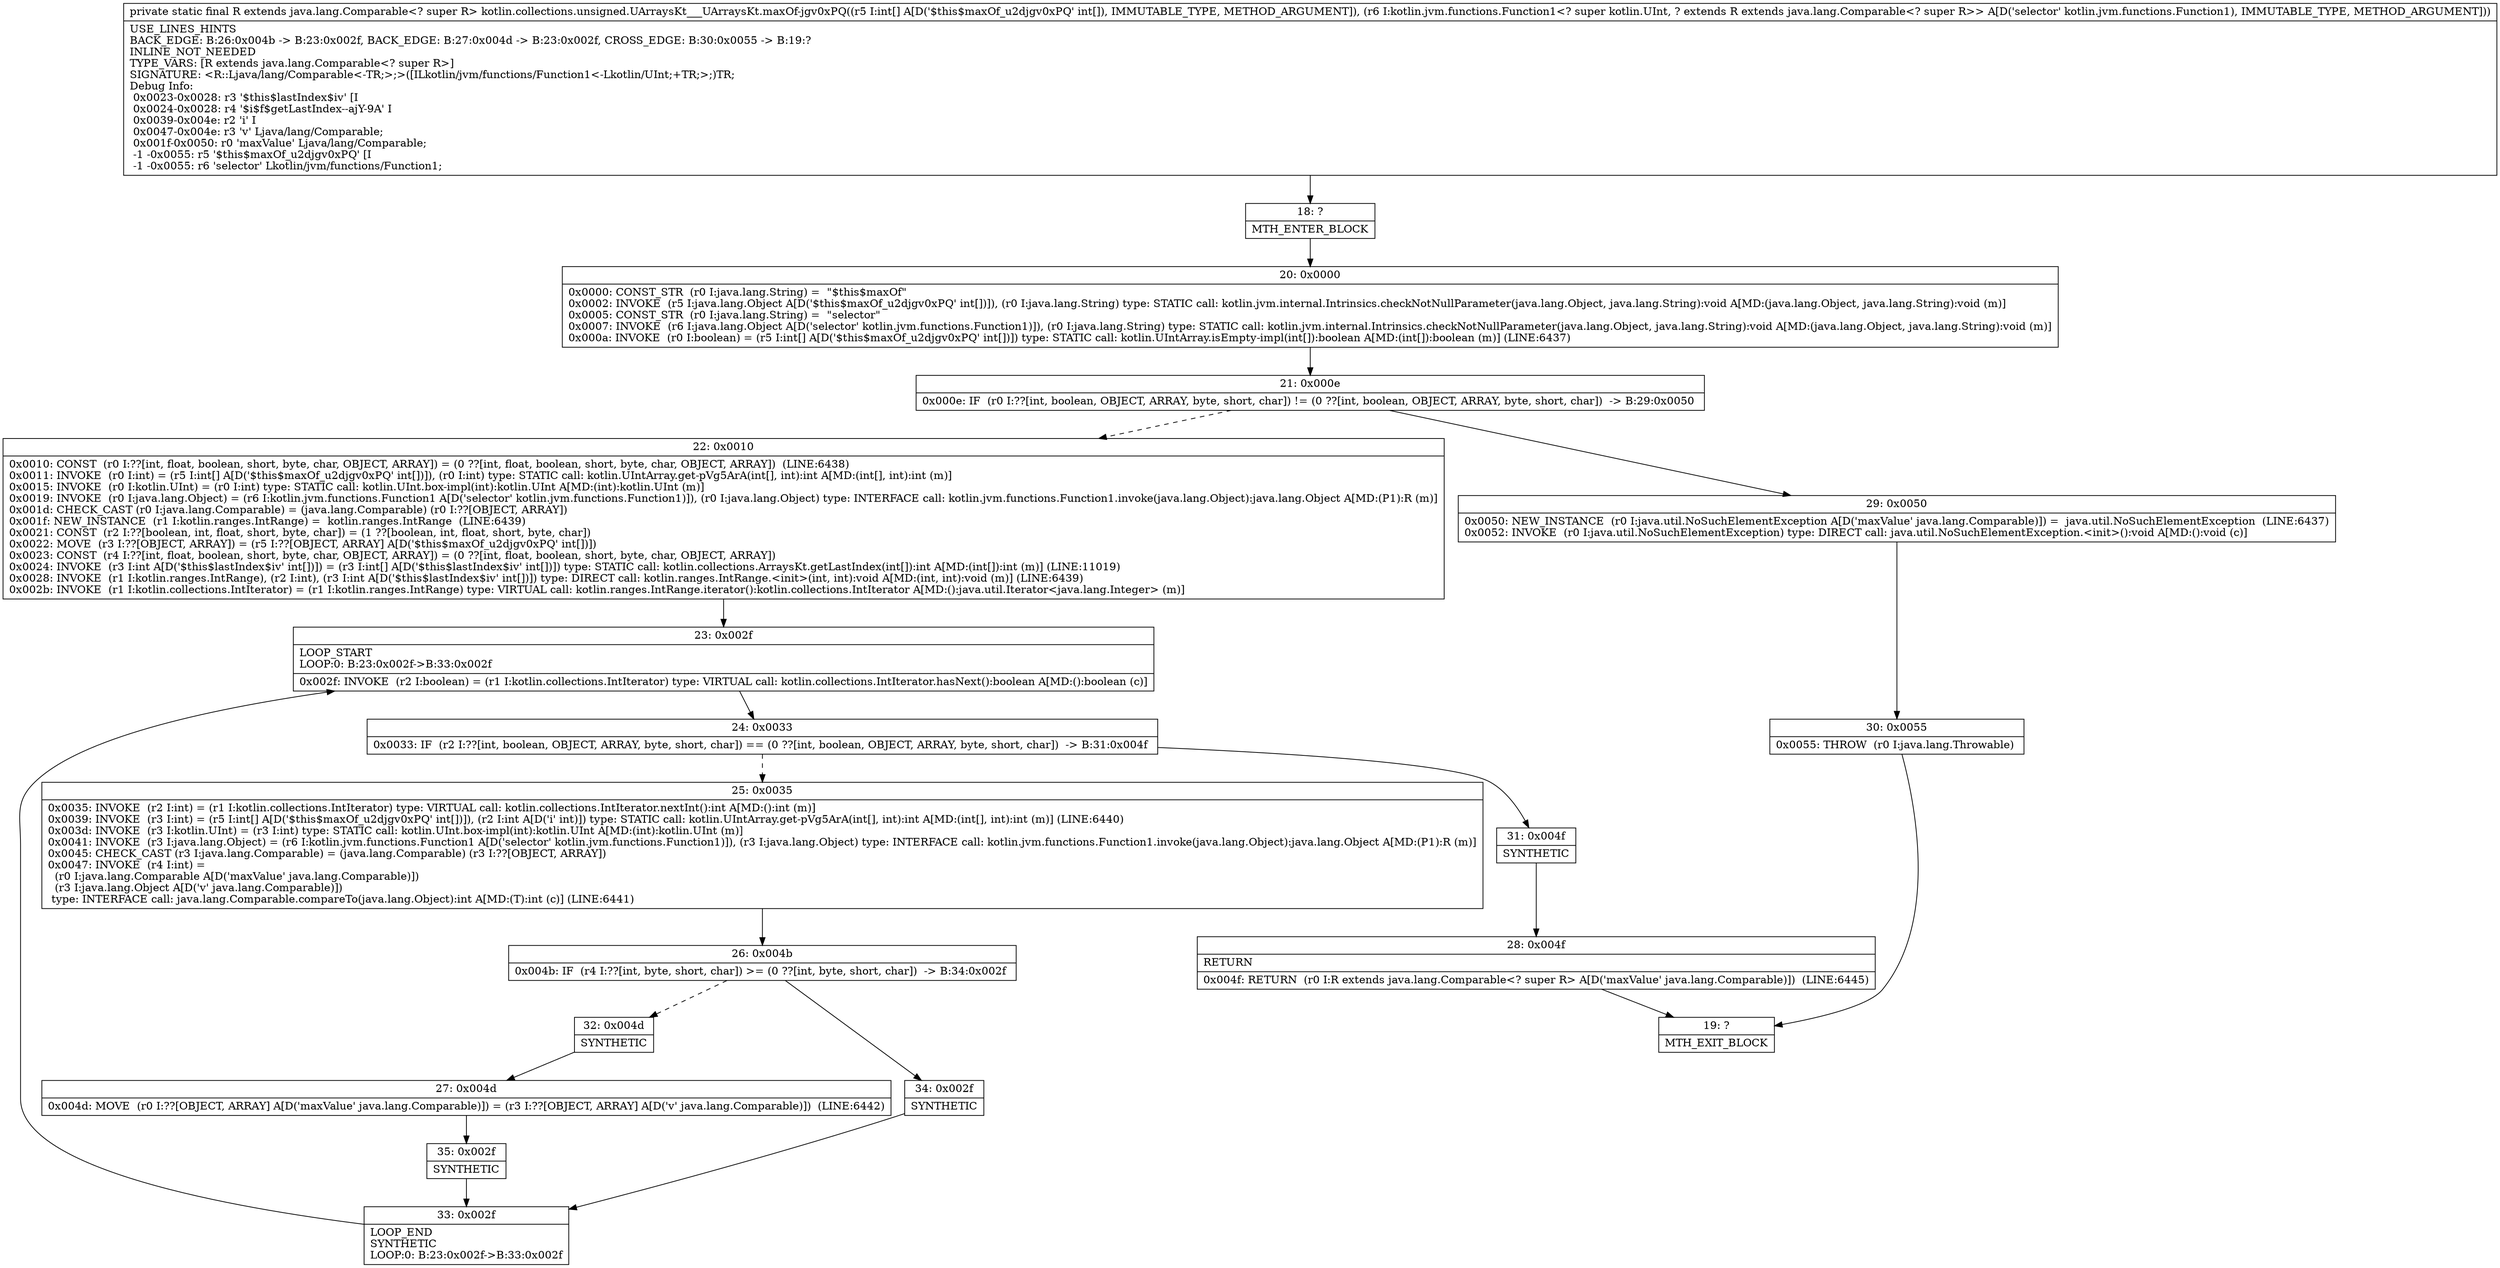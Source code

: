 digraph "CFG forkotlin.collections.unsigned.UArraysKt___UArraysKt.maxOf\-jgv0xPQ([ILkotlin\/jvm\/functions\/Function1;)Ljava\/lang\/Comparable;" {
Node_18 [shape=record,label="{18\:\ ?|MTH_ENTER_BLOCK\l}"];
Node_20 [shape=record,label="{20\:\ 0x0000|0x0000: CONST_STR  (r0 I:java.lang.String) =  \"$this$maxOf\" \l0x0002: INVOKE  (r5 I:java.lang.Object A[D('$this$maxOf_u2djgv0xPQ' int[])]), (r0 I:java.lang.String) type: STATIC call: kotlin.jvm.internal.Intrinsics.checkNotNullParameter(java.lang.Object, java.lang.String):void A[MD:(java.lang.Object, java.lang.String):void (m)]\l0x0005: CONST_STR  (r0 I:java.lang.String) =  \"selector\" \l0x0007: INVOKE  (r6 I:java.lang.Object A[D('selector' kotlin.jvm.functions.Function1)]), (r0 I:java.lang.String) type: STATIC call: kotlin.jvm.internal.Intrinsics.checkNotNullParameter(java.lang.Object, java.lang.String):void A[MD:(java.lang.Object, java.lang.String):void (m)]\l0x000a: INVOKE  (r0 I:boolean) = (r5 I:int[] A[D('$this$maxOf_u2djgv0xPQ' int[])]) type: STATIC call: kotlin.UIntArray.isEmpty\-impl(int[]):boolean A[MD:(int[]):boolean (m)] (LINE:6437)\l}"];
Node_21 [shape=record,label="{21\:\ 0x000e|0x000e: IF  (r0 I:??[int, boolean, OBJECT, ARRAY, byte, short, char]) != (0 ??[int, boolean, OBJECT, ARRAY, byte, short, char])  \-\> B:29:0x0050 \l}"];
Node_22 [shape=record,label="{22\:\ 0x0010|0x0010: CONST  (r0 I:??[int, float, boolean, short, byte, char, OBJECT, ARRAY]) = (0 ??[int, float, boolean, short, byte, char, OBJECT, ARRAY])  (LINE:6438)\l0x0011: INVOKE  (r0 I:int) = (r5 I:int[] A[D('$this$maxOf_u2djgv0xPQ' int[])]), (r0 I:int) type: STATIC call: kotlin.UIntArray.get\-pVg5ArA(int[], int):int A[MD:(int[], int):int (m)]\l0x0015: INVOKE  (r0 I:kotlin.UInt) = (r0 I:int) type: STATIC call: kotlin.UInt.box\-impl(int):kotlin.UInt A[MD:(int):kotlin.UInt (m)]\l0x0019: INVOKE  (r0 I:java.lang.Object) = (r6 I:kotlin.jvm.functions.Function1 A[D('selector' kotlin.jvm.functions.Function1)]), (r0 I:java.lang.Object) type: INTERFACE call: kotlin.jvm.functions.Function1.invoke(java.lang.Object):java.lang.Object A[MD:(P1):R (m)]\l0x001d: CHECK_CAST (r0 I:java.lang.Comparable) = (java.lang.Comparable) (r0 I:??[OBJECT, ARRAY]) \l0x001f: NEW_INSTANCE  (r1 I:kotlin.ranges.IntRange) =  kotlin.ranges.IntRange  (LINE:6439)\l0x0021: CONST  (r2 I:??[boolean, int, float, short, byte, char]) = (1 ??[boolean, int, float, short, byte, char]) \l0x0022: MOVE  (r3 I:??[OBJECT, ARRAY]) = (r5 I:??[OBJECT, ARRAY] A[D('$this$maxOf_u2djgv0xPQ' int[])]) \l0x0023: CONST  (r4 I:??[int, float, boolean, short, byte, char, OBJECT, ARRAY]) = (0 ??[int, float, boolean, short, byte, char, OBJECT, ARRAY]) \l0x0024: INVOKE  (r3 I:int A[D('$this$lastIndex$iv' int[])]) = (r3 I:int[] A[D('$this$lastIndex$iv' int[])]) type: STATIC call: kotlin.collections.ArraysKt.getLastIndex(int[]):int A[MD:(int[]):int (m)] (LINE:11019)\l0x0028: INVOKE  (r1 I:kotlin.ranges.IntRange), (r2 I:int), (r3 I:int A[D('$this$lastIndex$iv' int[])]) type: DIRECT call: kotlin.ranges.IntRange.\<init\>(int, int):void A[MD:(int, int):void (m)] (LINE:6439)\l0x002b: INVOKE  (r1 I:kotlin.collections.IntIterator) = (r1 I:kotlin.ranges.IntRange) type: VIRTUAL call: kotlin.ranges.IntRange.iterator():kotlin.collections.IntIterator A[MD:():java.util.Iterator\<java.lang.Integer\> (m)]\l}"];
Node_23 [shape=record,label="{23\:\ 0x002f|LOOP_START\lLOOP:0: B:23:0x002f\-\>B:33:0x002f\l|0x002f: INVOKE  (r2 I:boolean) = (r1 I:kotlin.collections.IntIterator) type: VIRTUAL call: kotlin.collections.IntIterator.hasNext():boolean A[MD:():boolean (c)]\l}"];
Node_24 [shape=record,label="{24\:\ 0x0033|0x0033: IF  (r2 I:??[int, boolean, OBJECT, ARRAY, byte, short, char]) == (0 ??[int, boolean, OBJECT, ARRAY, byte, short, char])  \-\> B:31:0x004f \l}"];
Node_25 [shape=record,label="{25\:\ 0x0035|0x0035: INVOKE  (r2 I:int) = (r1 I:kotlin.collections.IntIterator) type: VIRTUAL call: kotlin.collections.IntIterator.nextInt():int A[MD:():int (m)]\l0x0039: INVOKE  (r3 I:int) = (r5 I:int[] A[D('$this$maxOf_u2djgv0xPQ' int[])]), (r2 I:int A[D('i' int)]) type: STATIC call: kotlin.UIntArray.get\-pVg5ArA(int[], int):int A[MD:(int[], int):int (m)] (LINE:6440)\l0x003d: INVOKE  (r3 I:kotlin.UInt) = (r3 I:int) type: STATIC call: kotlin.UInt.box\-impl(int):kotlin.UInt A[MD:(int):kotlin.UInt (m)]\l0x0041: INVOKE  (r3 I:java.lang.Object) = (r6 I:kotlin.jvm.functions.Function1 A[D('selector' kotlin.jvm.functions.Function1)]), (r3 I:java.lang.Object) type: INTERFACE call: kotlin.jvm.functions.Function1.invoke(java.lang.Object):java.lang.Object A[MD:(P1):R (m)]\l0x0045: CHECK_CAST (r3 I:java.lang.Comparable) = (java.lang.Comparable) (r3 I:??[OBJECT, ARRAY]) \l0x0047: INVOKE  (r4 I:int) = \l  (r0 I:java.lang.Comparable A[D('maxValue' java.lang.Comparable)])\l  (r3 I:java.lang.Object A[D('v' java.lang.Comparable)])\l type: INTERFACE call: java.lang.Comparable.compareTo(java.lang.Object):int A[MD:(T):int (c)] (LINE:6441)\l}"];
Node_26 [shape=record,label="{26\:\ 0x004b|0x004b: IF  (r4 I:??[int, byte, short, char]) \>= (0 ??[int, byte, short, char])  \-\> B:34:0x002f \l}"];
Node_32 [shape=record,label="{32\:\ 0x004d|SYNTHETIC\l}"];
Node_27 [shape=record,label="{27\:\ 0x004d|0x004d: MOVE  (r0 I:??[OBJECT, ARRAY] A[D('maxValue' java.lang.Comparable)]) = (r3 I:??[OBJECT, ARRAY] A[D('v' java.lang.Comparable)])  (LINE:6442)\l}"];
Node_35 [shape=record,label="{35\:\ 0x002f|SYNTHETIC\l}"];
Node_33 [shape=record,label="{33\:\ 0x002f|LOOP_END\lSYNTHETIC\lLOOP:0: B:23:0x002f\-\>B:33:0x002f\l}"];
Node_34 [shape=record,label="{34\:\ 0x002f|SYNTHETIC\l}"];
Node_31 [shape=record,label="{31\:\ 0x004f|SYNTHETIC\l}"];
Node_28 [shape=record,label="{28\:\ 0x004f|RETURN\l|0x004f: RETURN  (r0 I:R extends java.lang.Comparable\<? super R\> A[D('maxValue' java.lang.Comparable)])  (LINE:6445)\l}"];
Node_19 [shape=record,label="{19\:\ ?|MTH_EXIT_BLOCK\l}"];
Node_29 [shape=record,label="{29\:\ 0x0050|0x0050: NEW_INSTANCE  (r0 I:java.util.NoSuchElementException A[D('maxValue' java.lang.Comparable)]) =  java.util.NoSuchElementException  (LINE:6437)\l0x0052: INVOKE  (r0 I:java.util.NoSuchElementException) type: DIRECT call: java.util.NoSuchElementException.\<init\>():void A[MD:():void (c)]\l}"];
Node_30 [shape=record,label="{30\:\ 0x0055|0x0055: THROW  (r0 I:java.lang.Throwable) \l}"];
MethodNode[shape=record,label="{private static final R extends java.lang.Comparable\<? super R\> kotlin.collections.unsigned.UArraysKt___UArraysKt.maxOf\-jgv0xPQ((r5 I:int[] A[D('$this$maxOf_u2djgv0xPQ' int[]), IMMUTABLE_TYPE, METHOD_ARGUMENT]), (r6 I:kotlin.jvm.functions.Function1\<? super kotlin.UInt, ? extends R extends java.lang.Comparable\<? super R\>\> A[D('selector' kotlin.jvm.functions.Function1), IMMUTABLE_TYPE, METHOD_ARGUMENT]))  | USE_LINES_HINTS\lBACK_EDGE: B:26:0x004b \-\> B:23:0x002f, BACK_EDGE: B:27:0x004d \-\> B:23:0x002f, CROSS_EDGE: B:30:0x0055 \-\> B:19:?\lINLINE_NOT_NEEDED\lTYPE_VARS: [R extends java.lang.Comparable\<? super R\>]\lSIGNATURE: \<R::Ljava\/lang\/Comparable\<\-TR;\>;\>([ILkotlin\/jvm\/functions\/Function1\<\-Lkotlin\/UInt;+TR;\>;)TR;\lDebug Info:\l  0x0023\-0x0028: r3 '$this$lastIndex$iv' [I\l  0x0024\-0x0028: r4 '$i$f$getLastIndex\-\-ajY\-9A' I\l  0x0039\-0x004e: r2 'i' I\l  0x0047\-0x004e: r3 'v' Ljava\/lang\/Comparable;\l  0x001f\-0x0050: r0 'maxValue' Ljava\/lang\/Comparable;\l  \-1 \-0x0055: r5 '$this$maxOf_u2djgv0xPQ' [I\l  \-1 \-0x0055: r6 'selector' Lkotlin\/jvm\/functions\/Function1;\l}"];
MethodNode -> Node_18;Node_18 -> Node_20;
Node_20 -> Node_21;
Node_21 -> Node_22[style=dashed];
Node_21 -> Node_29;
Node_22 -> Node_23;
Node_23 -> Node_24;
Node_24 -> Node_25[style=dashed];
Node_24 -> Node_31;
Node_25 -> Node_26;
Node_26 -> Node_32[style=dashed];
Node_26 -> Node_34;
Node_32 -> Node_27;
Node_27 -> Node_35;
Node_35 -> Node_33;
Node_33 -> Node_23;
Node_34 -> Node_33;
Node_31 -> Node_28;
Node_28 -> Node_19;
Node_29 -> Node_30;
Node_30 -> Node_19;
}

